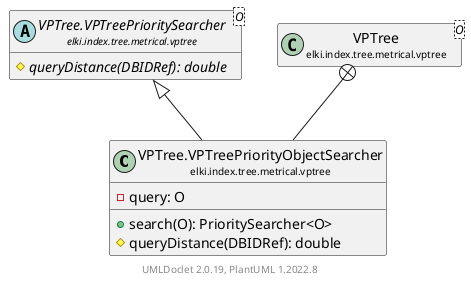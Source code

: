 @startuml
    remove .*\.(Instance|Par|Parameterizer|Factory)$
    set namespaceSeparator none
    hide empty fields
    hide empty methods

    class "<size:14>VPTree.VPTreePriorityObjectSearcher\n<size:10>elki.index.tree.metrical.vptree" as elki.index.tree.metrical.vptree.VPTree.VPTreePriorityObjectSearcher [[VPTree.VPTreePriorityObjectSearcher.html]] {
        -query: O
        +search(O): PrioritySearcher<O>
        #queryDistance(DBIDRef): double
    }

    abstract class "<size:14>VPTree.VPTreePrioritySearcher\n<size:10>elki.index.tree.metrical.vptree" as elki.index.tree.metrical.vptree.VPTree.VPTreePrioritySearcher<O> [[VPTree.VPTreePrioritySearcher.html]] {
        {abstract} #queryDistance(DBIDRef): double
    }
    class "<size:14>VPTree\n<size:10>elki.index.tree.metrical.vptree" as elki.index.tree.metrical.vptree.VPTree<O> [[VPTree.html]]

    elki.index.tree.metrical.vptree.VPTree.VPTreePrioritySearcher <|-- elki.index.tree.metrical.vptree.VPTree.VPTreePriorityObjectSearcher
    elki.index.tree.metrical.vptree.VPTree +-- elki.index.tree.metrical.vptree.VPTree.VPTreePriorityObjectSearcher

    center footer UMLDoclet 2.0.19, PlantUML 1.2022.8
@enduml

